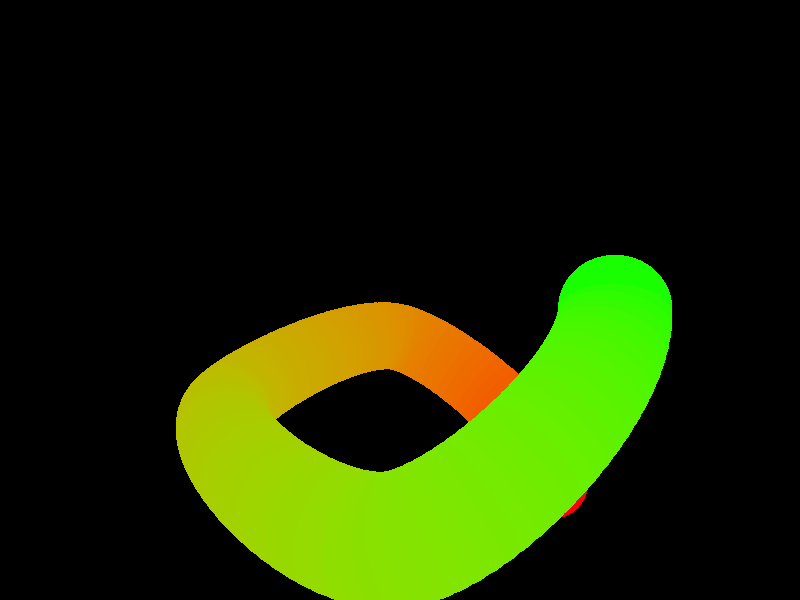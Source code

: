 // 20220810 (C) Gunter Liszewski -*- mode: pov; -*-
// spline example
#version 3.7;
#include "colors.inc"
 global_settings { assumed_gamma 1.0 }

camera { location <0,2,-2> look_at 0 }
light_source { <-5,30,-10> 1 }

#declare MySpline =
spline {
  cubic_spline
     -.25, <0,-2,-1>
    0.00, <1,-1.7,0>
    0.25, <0,-1.4,1>
    0.50, <-1,-0.9,0>
    0.75, <0,-0.3,-1>
    1.00, <1,0,0>
    1.25, <0,0.4,1>
}

#declare ctr = 0;
#while (ctr < 1)
  sphere {
    MySpline(ctr),.25
    pigment { rgb <1-ctr,ctr,0> }
    }
  #declare ctr = ctr + 0.01;
#end